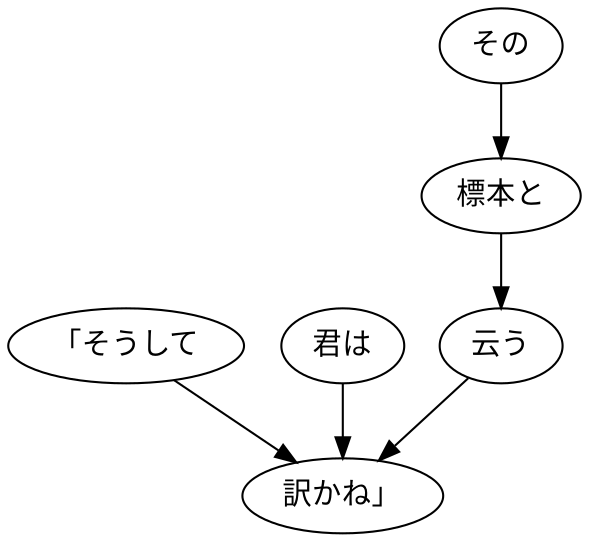 digraph graph8573 {
	node0 [label="「そうして"];
	node1 [label="君は"];
	node2 [label="その"];
	node3 [label="標本と"];
	node4 [label="云う"];
	node5 [label="訳かね」"];
	node0 -> node5;
	node1 -> node5;
	node2 -> node3;
	node3 -> node4;
	node4 -> node5;
}
